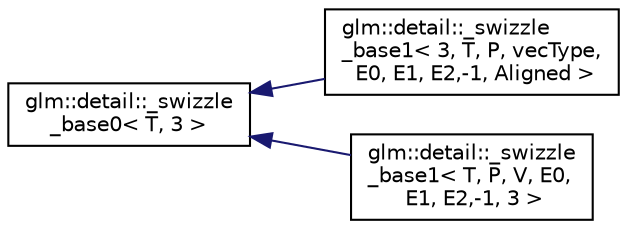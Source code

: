 digraph "Graphical Class Hierarchy"
{
  edge [fontname="Helvetica",fontsize="10",labelfontname="Helvetica",labelfontsize="10"];
  node [fontname="Helvetica",fontsize="10",shape=record];
  rankdir="LR";
  Node1 [label="glm::detail::_swizzle\l_base0\< T, 3 \>",height=0.2,width=0.4,color="black", fillcolor="white", style="filled",URL="$structglm_1_1detail_1_1__swizzle__base0.html"];
  Node1 -> Node2 [dir="back",color="midnightblue",fontsize="10",style="solid",fontname="Helvetica"];
  Node2 [label="glm::detail::_swizzle\l_base1\< 3, T, P, vecType,\l E0, E1, E2,-1, Aligned \>",height=0.2,width=0.4,color="black", fillcolor="white", style="filled",URL="$structglm_1_1detail_1_1__swizzle__base1_3_013_00_01T_00_01P_00_01vecType_00_01E0_00_01E1_00_01E2_00-1_00_01Aligned_01_4.html"];
  Node1 -> Node3 [dir="back",color="midnightblue",fontsize="10",style="solid",fontname="Helvetica"];
  Node3 [label="glm::detail::_swizzle\l_base1\< T, P, V, E0,\l E1, E2,-1, 3 \>",height=0.2,width=0.4,color="black", fillcolor="white", style="filled",URL="$structglm_1_1detail_1_1__swizzle__base1_3_01T_00_01P_00_01V_00_01E0_00_01E1_00_01E2_00-1_00_013_01_4.html"];
}
